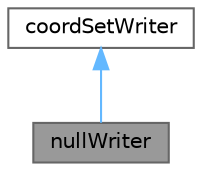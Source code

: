 digraph "nullWriter"
{
 // LATEX_PDF_SIZE
  bgcolor="transparent";
  edge [fontname=Helvetica,fontsize=10,labelfontname=Helvetica,labelfontsize=10];
  node [fontname=Helvetica,fontsize=10,shape=box,height=0.2,width=0.4];
  Node1 [id="Node000001",label="nullWriter",height=0.2,width=0.4,color="gray40", fillcolor="grey60", style="filled", fontcolor="black",tooltip="A coordSet(s) writer with suppressed output."];
  Node2 -> Node1 [id="edge1_Node000001_Node000002",dir="back",color="steelblue1",style="solid",tooltip=" "];
  Node2 [id="Node000002",label="coordSetWriter",height=0.2,width=0.4,color="gray40", fillcolor="white", style="filled",URL="$classFoam_1_1coordSetWriter.html",tooltip="Base class for writing coordSet(s) and tracks with fields."];
}
